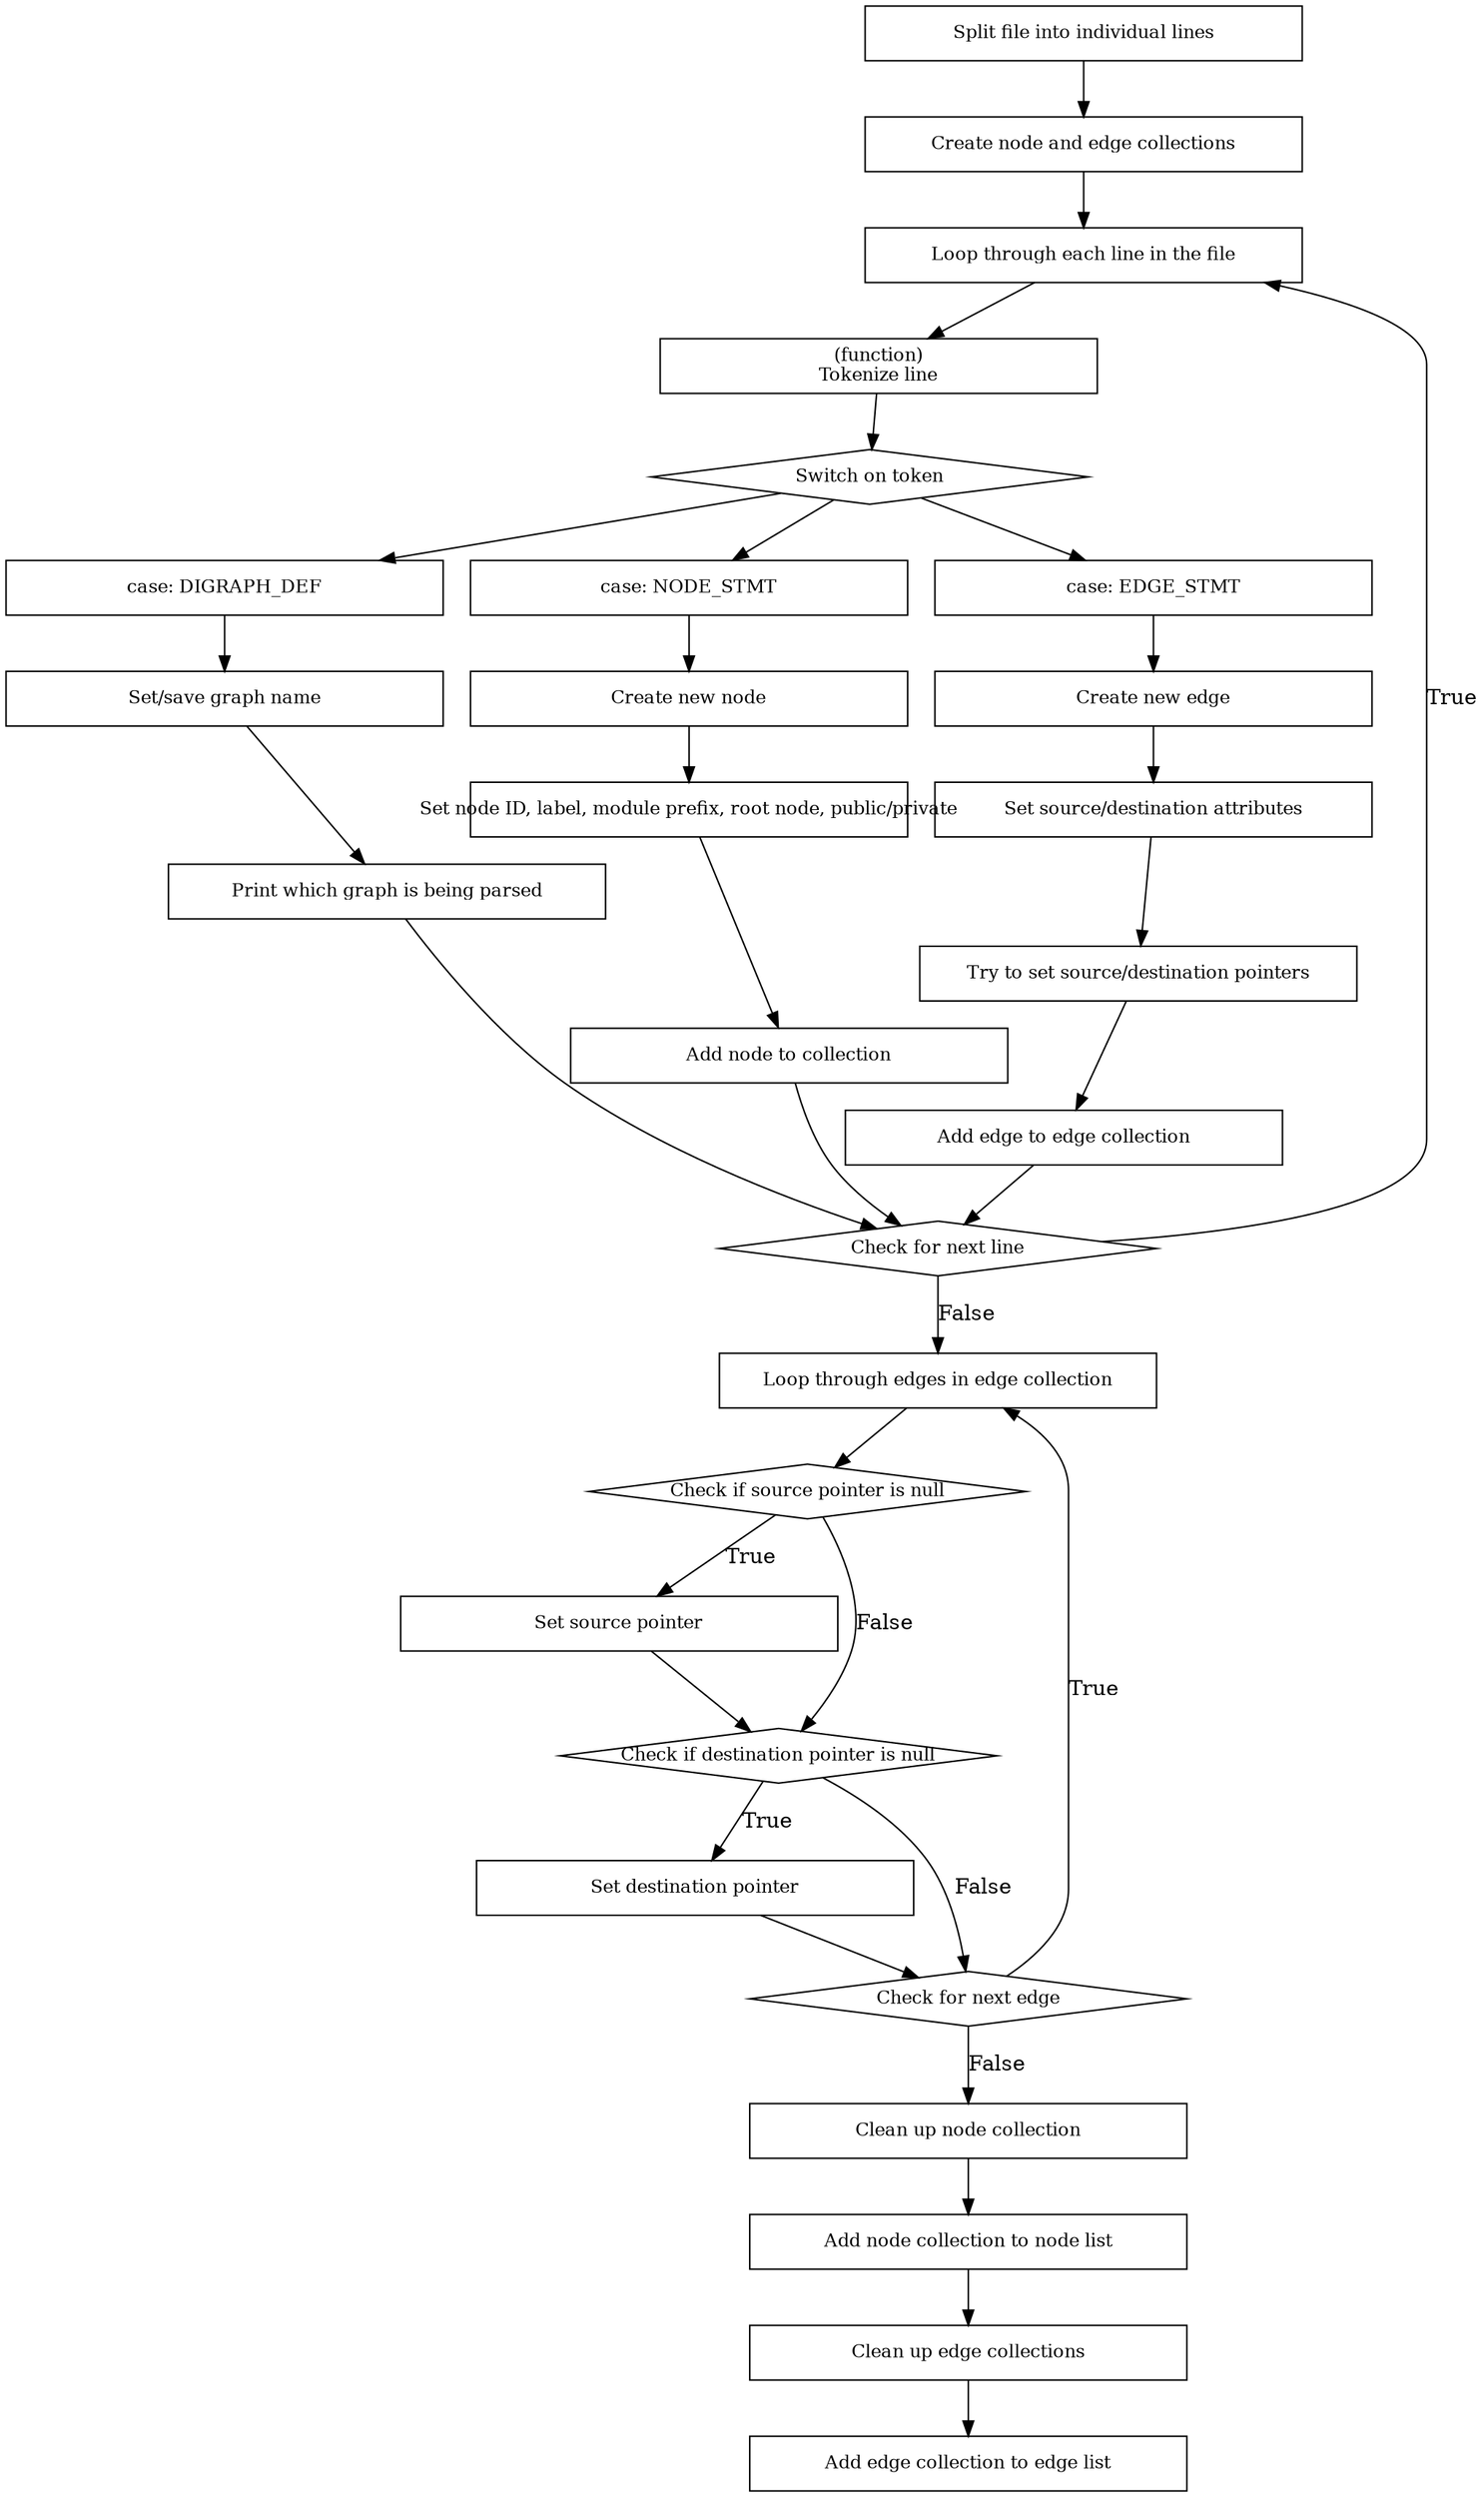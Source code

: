 digraph "Parse Single String" {
    rankdir="TB";
    node [shape="rectangle",fixedsize=true,height=0.5,width=4.0,fontsize=12];

    split_lines [label="Split file into individual lines"];
    create_collection [label="Create node and edge collections"];
    loop_lines [label="Loop through each line in the file"];
    tokenize_line [label="(function)\nTokenize line"];
    switch_token [label="Switch on token",shape=diamond];
    case_def [label="case: DIGRAPH_DEF"];
    set_graph_name [label="Set/save graph name"];
    print_graph [label="Print which graph is being parsed"];
    case_node [label="case: NODE_STMT"];
    create_node [label="Create new node"];
    set_attrs [label="Set node ID, label, module prefix, root node, public/private"];
    add_node [label="Add node to collection"];
    case_edge [label="case: EDGE_STMT"];
    create_edge [label="Create new edge"];
    set_src_dest [label="Set source/destination attributes"];
    set_src_dest_ptrs [label="Try to set source/destination pointers"];
    add_edge [label="Add edge to edge collection"];
    check_lines [label="Check for next line",shape=diamond];
    loop_edges [label="Loop through edges in edge collection"];
    check_src_ptr [label="Check if source pointer is null",shape=diamond];
    set_src_ptr [label="Set source pointer"];
    check_dest_ptr [label="Check if destination pointer is null",shape=diamond];
    set_dest_ptr [label="Set destination pointer"];
    check_edges [label="Check for next edge",shape=diamond];
    clean_node_collection [label="Clean up node collection"];
    clean_edge_collection [label="Clean up edge collections"];
    add_node_collection [label="Add node collection to node list"];
    add_edge_collection [label="Add edge collection to edge list"];

    split_lines -> create_collection -> loop_lines;
    loop_lines -> tokenize_line -> switch_token;
    switch_token -> case_def -> set_graph_name -> print_graph;
    switch_token -> case_node -> create_node -> set_attrs -> add_node;
    switch_token -> case_edge -> create_edge -> set_src_dest -> set_src_dest_ptrs -> add_edge;
    print_graph -> check_lines;
    add_node -> check_lines;
    add_edge -> check_lines;
    check_lines -> loop_lines [label="True"];
    check_lines -> loop_edges [label="False"];
    loop_edges -> check_src_ptr;
    check_src_ptr -> set_src_ptr [label="True"];
    set_src_ptr -> check_dest_ptr;
    check_src_ptr -> check_dest_ptr [label="False"];
    check_dest_ptr -> set_dest_ptr [label="True"];
    set_dest_ptr -> check_edges;
    check_dest_ptr -> check_edges [label="False"];
    check_edges -> loop_edges [label="True"];
    check_edges -> clean_node_collection [label="False"];
    clean_node_collection -> add_node_collection ->  clean_edge_collection -> add_edge_collection;
}
